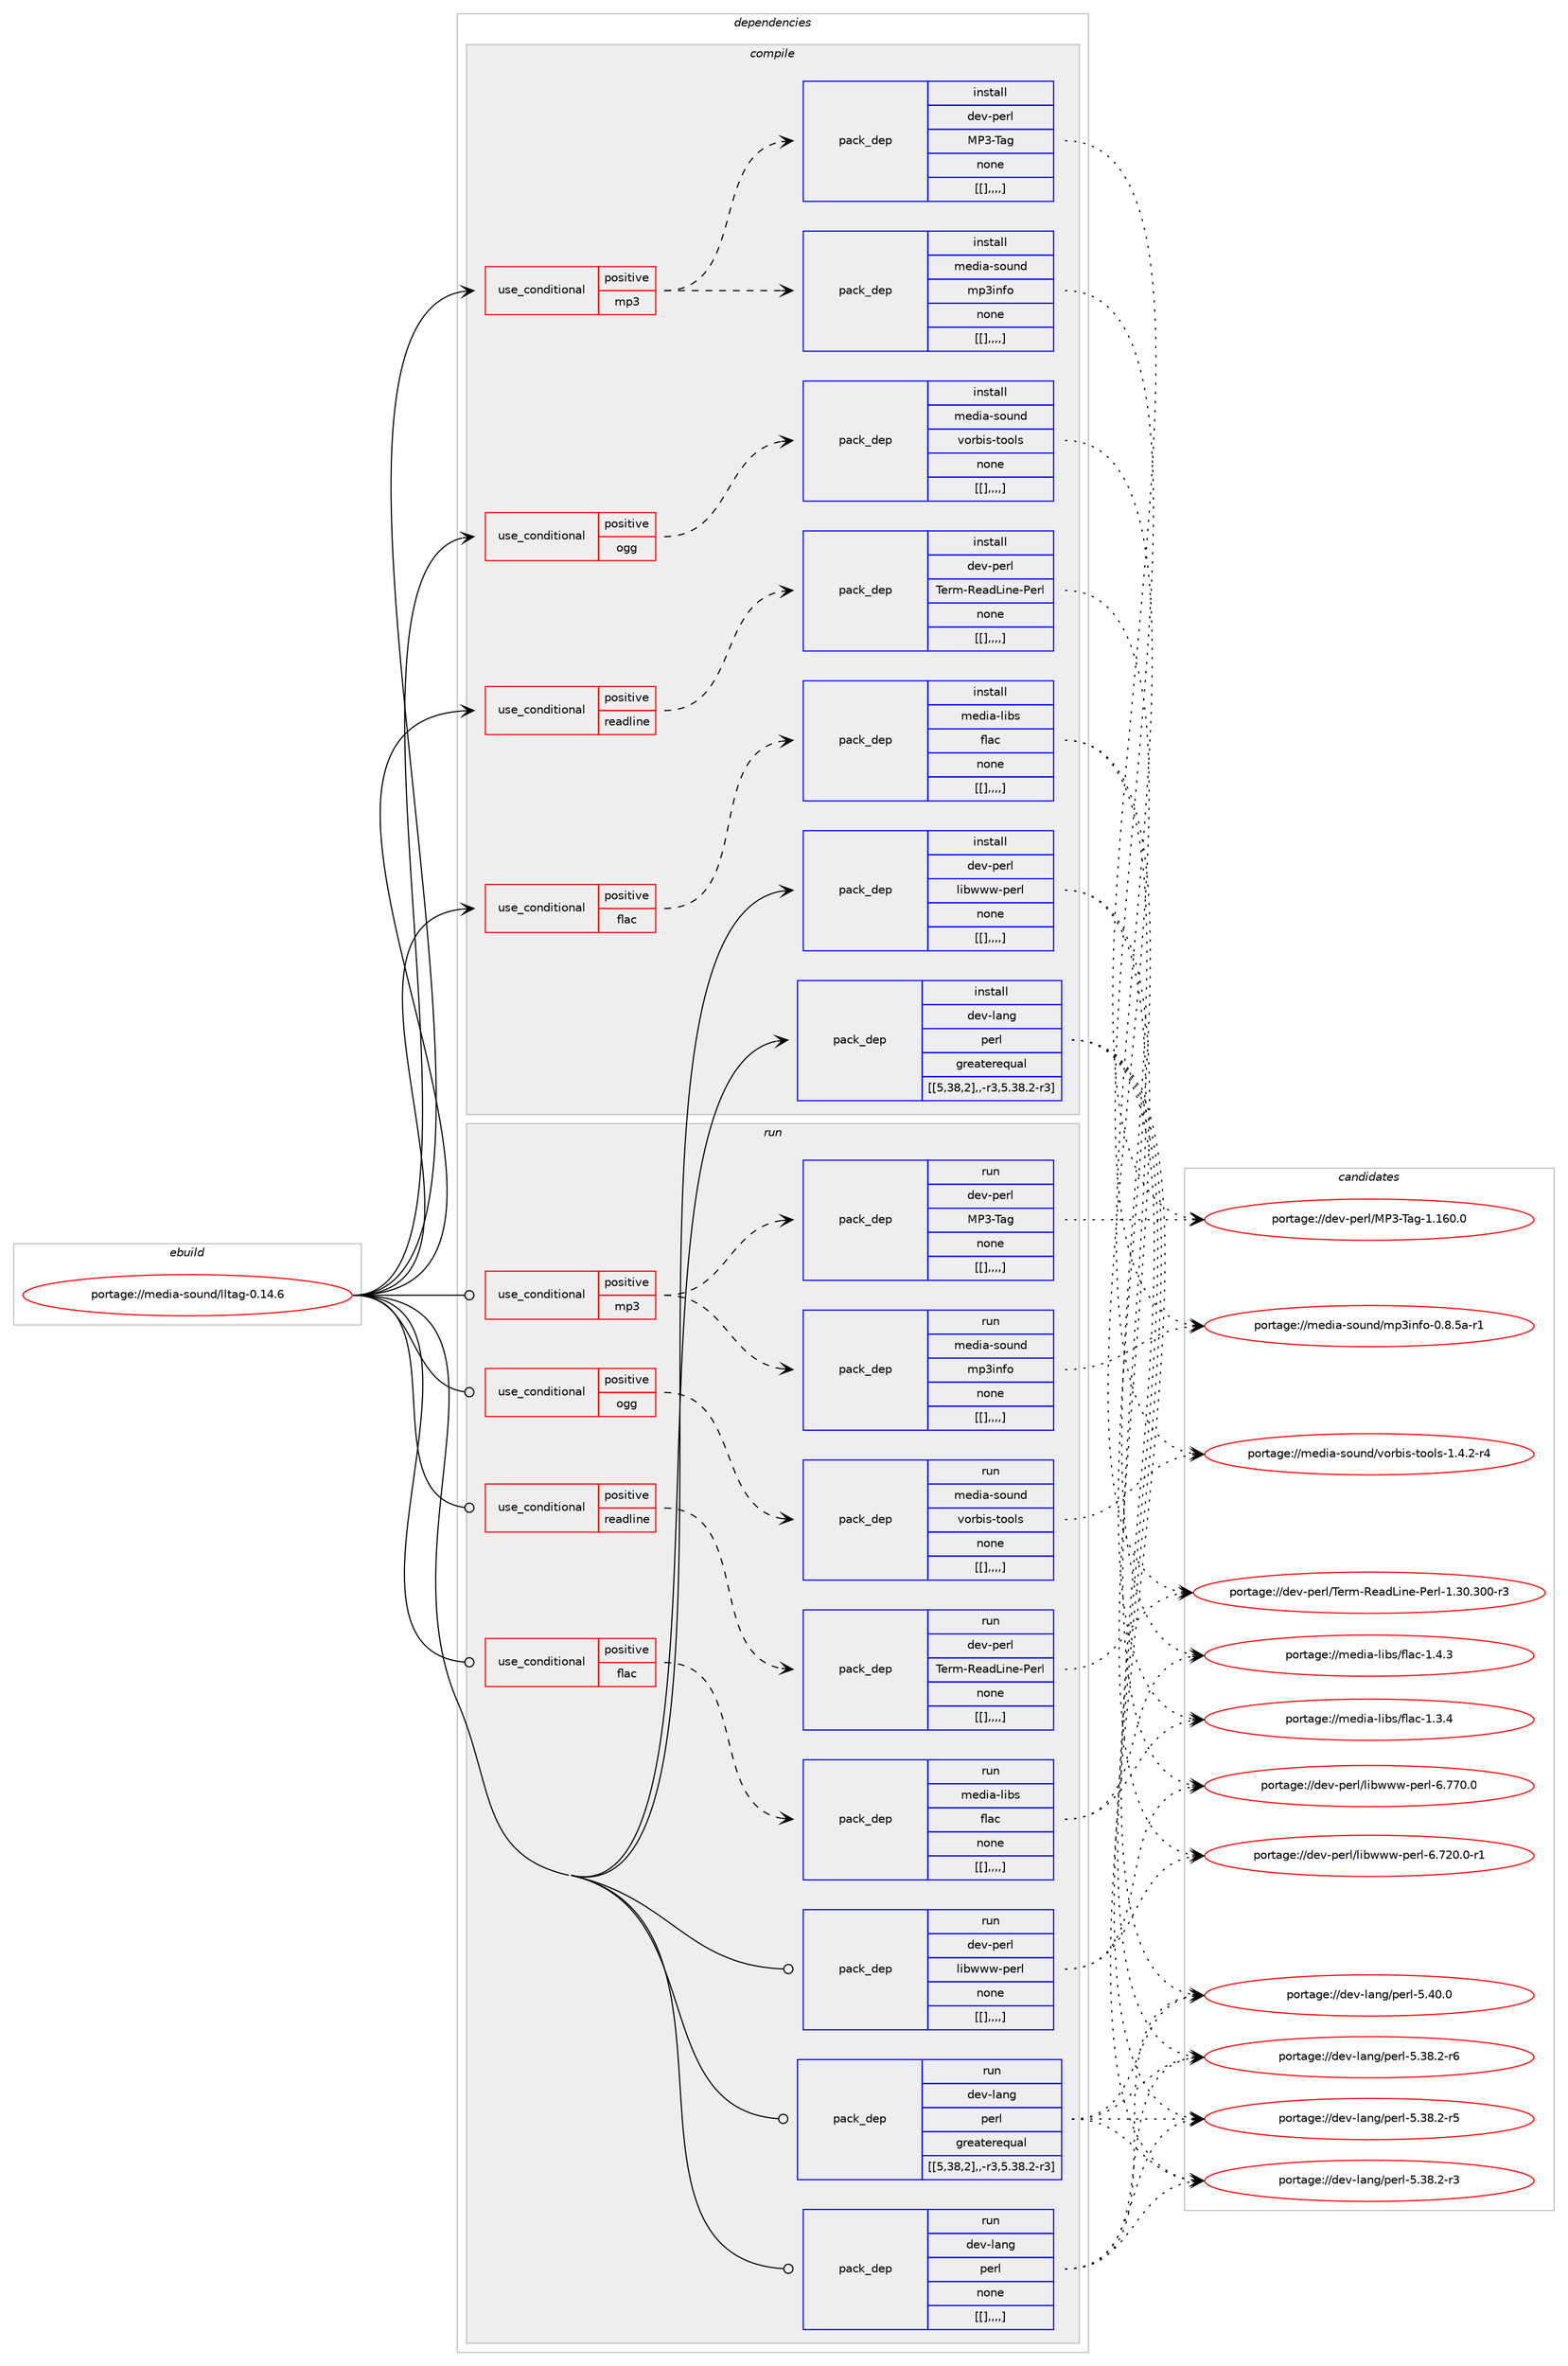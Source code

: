 digraph prolog {

# *************
# Graph options
# *************

newrank=true;
concentrate=true;
compound=true;
graph [rankdir=LR,fontname=Helvetica,fontsize=10,ranksep=1.5];#, ranksep=2.5, nodesep=0.2];
edge  [arrowhead=vee];
node  [fontname=Helvetica,fontsize=10];

# **********
# The ebuild
# **********

subgraph cluster_leftcol {
color=gray;
label=<<i>ebuild</i>>;
id [label="portage://media-sound/lltag-0.14.6", color=red, width=4, href="../media-sound/lltag-0.14.6.svg"];
}

# ****************
# The dependencies
# ****************

subgraph cluster_midcol {
color=gray;
label=<<i>dependencies</i>>;
subgraph cluster_compile {
fillcolor="#eeeeee";
style=filled;
label=<<i>compile</i>>;
subgraph cond84050 {
dependency333518 [label=<<TABLE BORDER="0" CELLBORDER="1" CELLSPACING="0" CELLPADDING="4"><TR><TD ROWSPAN="3" CELLPADDING="10">use_conditional</TD></TR><TR><TD>positive</TD></TR><TR><TD>flac</TD></TR></TABLE>>, shape=none, color=red];
subgraph pack246843 {
dependency333519 [label=<<TABLE BORDER="0" CELLBORDER="1" CELLSPACING="0" CELLPADDING="4" WIDTH="220"><TR><TD ROWSPAN="6" CELLPADDING="30">pack_dep</TD></TR><TR><TD WIDTH="110">install</TD></TR><TR><TD>media-libs</TD></TR><TR><TD>flac</TD></TR><TR><TD>none</TD></TR><TR><TD>[[],,,,]</TD></TR></TABLE>>, shape=none, color=blue];
}
dependency333518:e -> dependency333519:w [weight=20,style="dashed",arrowhead="vee"];
}
id:e -> dependency333518:w [weight=20,style="solid",arrowhead="vee"];
subgraph cond84051 {
dependency333520 [label=<<TABLE BORDER="0" CELLBORDER="1" CELLSPACING="0" CELLPADDING="4"><TR><TD ROWSPAN="3" CELLPADDING="10">use_conditional</TD></TR><TR><TD>positive</TD></TR><TR><TD>mp3</TD></TR></TABLE>>, shape=none, color=red];
subgraph pack246844 {
dependency333521 [label=<<TABLE BORDER="0" CELLBORDER="1" CELLSPACING="0" CELLPADDING="4" WIDTH="220"><TR><TD ROWSPAN="6" CELLPADDING="30">pack_dep</TD></TR><TR><TD WIDTH="110">install</TD></TR><TR><TD>dev-perl</TD></TR><TR><TD>MP3-Tag</TD></TR><TR><TD>none</TD></TR><TR><TD>[[],,,,]</TD></TR></TABLE>>, shape=none, color=blue];
}
dependency333520:e -> dependency333521:w [weight=20,style="dashed",arrowhead="vee"];
subgraph pack246845 {
dependency333522 [label=<<TABLE BORDER="0" CELLBORDER="1" CELLSPACING="0" CELLPADDING="4" WIDTH="220"><TR><TD ROWSPAN="6" CELLPADDING="30">pack_dep</TD></TR><TR><TD WIDTH="110">install</TD></TR><TR><TD>media-sound</TD></TR><TR><TD>mp3info</TD></TR><TR><TD>none</TD></TR><TR><TD>[[],,,,]</TD></TR></TABLE>>, shape=none, color=blue];
}
dependency333520:e -> dependency333522:w [weight=20,style="dashed",arrowhead="vee"];
}
id:e -> dependency333520:w [weight=20,style="solid",arrowhead="vee"];
subgraph cond84052 {
dependency333523 [label=<<TABLE BORDER="0" CELLBORDER="1" CELLSPACING="0" CELLPADDING="4"><TR><TD ROWSPAN="3" CELLPADDING="10">use_conditional</TD></TR><TR><TD>positive</TD></TR><TR><TD>ogg</TD></TR></TABLE>>, shape=none, color=red];
subgraph pack246846 {
dependency333524 [label=<<TABLE BORDER="0" CELLBORDER="1" CELLSPACING="0" CELLPADDING="4" WIDTH="220"><TR><TD ROWSPAN="6" CELLPADDING="30">pack_dep</TD></TR><TR><TD WIDTH="110">install</TD></TR><TR><TD>media-sound</TD></TR><TR><TD>vorbis-tools</TD></TR><TR><TD>none</TD></TR><TR><TD>[[],,,,]</TD></TR></TABLE>>, shape=none, color=blue];
}
dependency333523:e -> dependency333524:w [weight=20,style="dashed",arrowhead="vee"];
}
id:e -> dependency333523:w [weight=20,style="solid",arrowhead="vee"];
subgraph cond84053 {
dependency333525 [label=<<TABLE BORDER="0" CELLBORDER="1" CELLSPACING="0" CELLPADDING="4"><TR><TD ROWSPAN="3" CELLPADDING="10">use_conditional</TD></TR><TR><TD>positive</TD></TR><TR><TD>readline</TD></TR></TABLE>>, shape=none, color=red];
subgraph pack246847 {
dependency333526 [label=<<TABLE BORDER="0" CELLBORDER="1" CELLSPACING="0" CELLPADDING="4" WIDTH="220"><TR><TD ROWSPAN="6" CELLPADDING="30">pack_dep</TD></TR><TR><TD WIDTH="110">install</TD></TR><TR><TD>dev-perl</TD></TR><TR><TD>Term-ReadLine-Perl</TD></TR><TR><TD>none</TD></TR><TR><TD>[[],,,,]</TD></TR></TABLE>>, shape=none, color=blue];
}
dependency333525:e -> dependency333526:w [weight=20,style="dashed",arrowhead="vee"];
}
id:e -> dependency333525:w [weight=20,style="solid",arrowhead="vee"];
subgraph pack246848 {
dependency333527 [label=<<TABLE BORDER="0" CELLBORDER="1" CELLSPACING="0" CELLPADDING="4" WIDTH="220"><TR><TD ROWSPAN="6" CELLPADDING="30">pack_dep</TD></TR><TR><TD WIDTH="110">install</TD></TR><TR><TD>dev-lang</TD></TR><TR><TD>perl</TD></TR><TR><TD>greaterequal</TD></TR><TR><TD>[[5,38,2],,-r3,5.38.2-r3]</TD></TR></TABLE>>, shape=none, color=blue];
}
id:e -> dependency333527:w [weight=20,style="solid",arrowhead="vee"];
subgraph pack246849 {
dependency333528 [label=<<TABLE BORDER="0" CELLBORDER="1" CELLSPACING="0" CELLPADDING="4" WIDTH="220"><TR><TD ROWSPAN="6" CELLPADDING="30">pack_dep</TD></TR><TR><TD WIDTH="110">install</TD></TR><TR><TD>dev-perl</TD></TR><TR><TD>libwww-perl</TD></TR><TR><TD>none</TD></TR><TR><TD>[[],,,,]</TD></TR></TABLE>>, shape=none, color=blue];
}
id:e -> dependency333528:w [weight=20,style="solid",arrowhead="vee"];
}
subgraph cluster_compileandrun {
fillcolor="#eeeeee";
style=filled;
label=<<i>compile and run</i>>;
}
subgraph cluster_run {
fillcolor="#eeeeee";
style=filled;
label=<<i>run</i>>;
subgraph cond84054 {
dependency333529 [label=<<TABLE BORDER="0" CELLBORDER="1" CELLSPACING="0" CELLPADDING="4"><TR><TD ROWSPAN="3" CELLPADDING="10">use_conditional</TD></TR><TR><TD>positive</TD></TR><TR><TD>flac</TD></TR></TABLE>>, shape=none, color=red];
subgraph pack246850 {
dependency333530 [label=<<TABLE BORDER="0" CELLBORDER="1" CELLSPACING="0" CELLPADDING="4" WIDTH="220"><TR><TD ROWSPAN="6" CELLPADDING="30">pack_dep</TD></TR><TR><TD WIDTH="110">run</TD></TR><TR><TD>media-libs</TD></TR><TR><TD>flac</TD></TR><TR><TD>none</TD></TR><TR><TD>[[],,,,]</TD></TR></TABLE>>, shape=none, color=blue];
}
dependency333529:e -> dependency333530:w [weight=20,style="dashed",arrowhead="vee"];
}
id:e -> dependency333529:w [weight=20,style="solid",arrowhead="odot"];
subgraph cond84055 {
dependency333531 [label=<<TABLE BORDER="0" CELLBORDER="1" CELLSPACING="0" CELLPADDING="4"><TR><TD ROWSPAN="3" CELLPADDING="10">use_conditional</TD></TR><TR><TD>positive</TD></TR><TR><TD>mp3</TD></TR></TABLE>>, shape=none, color=red];
subgraph pack246851 {
dependency333532 [label=<<TABLE BORDER="0" CELLBORDER="1" CELLSPACING="0" CELLPADDING="4" WIDTH="220"><TR><TD ROWSPAN="6" CELLPADDING="30">pack_dep</TD></TR><TR><TD WIDTH="110">run</TD></TR><TR><TD>dev-perl</TD></TR><TR><TD>MP3-Tag</TD></TR><TR><TD>none</TD></TR><TR><TD>[[],,,,]</TD></TR></TABLE>>, shape=none, color=blue];
}
dependency333531:e -> dependency333532:w [weight=20,style="dashed",arrowhead="vee"];
subgraph pack246852 {
dependency333533 [label=<<TABLE BORDER="0" CELLBORDER="1" CELLSPACING="0" CELLPADDING="4" WIDTH="220"><TR><TD ROWSPAN="6" CELLPADDING="30">pack_dep</TD></TR><TR><TD WIDTH="110">run</TD></TR><TR><TD>media-sound</TD></TR><TR><TD>mp3info</TD></TR><TR><TD>none</TD></TR><TR><TD>[[],,,,]</TD></TR></TABLE>>, shape=none, color=blue];
}
dependency333531:e -> dependency333533:w [weight=20,style="dashed",arrowhead="vee"];
}
id:e -> dependency333531:w [weight=20,style="solid",arrowhead="odot"];
subgraph cond84056 {
dependency333534 [label=<<TABLE BORDER="0" CELLBORDER="1" CELLSPACING="0" CELLPADDING="4"><TR><TD ROWSPAN="3" CELLPADDING="10">use_conditional</TD></TR><TR><TD>positive</TD></TR><TR><TD>ogg</TD></TR></TABLE>>, shape=none, color=red];
subgraph pack246853 {
dependency333535 [label=<<TABLE BORDER="0" CELLBORDER="1" CELLSPACING="0" CELLPADDING="4" WIDTH="220"><TR><TD ROWSPAN="6" CELLPADDING="30">pack_dep</TD></TR><TR><TD WIDTH="110">run</TD></TR><TR><TD>media-sound</TD></TR><TR><TD>vorbis-tools</TD></TR><TR><TD>none</TD></TR><TR><TD>[[],,,,]</TD></TR></TABLE>>, shape=none, color=blue];
}
dependency333534:e -> dependency333535:w [weight=20,style="dashed",arrowhead="vee"];
}
id:e -> dependency333534:w [weight=20,style="solid",arrowhead="odot"];
subgraph cond84057 {
dependency333536 [label=<<TABLE BORDER="0" CELLBORDER="1" CELLSPACING="0" CELLPADDING="4"><TR><TD ROWSPAN="3" CELLPADDING="10">use_conditional</TD></TR><TR><TD>positive</TD></TR><TR><TD>readline</TD></TR></TABLE>>, shape=none, color=red];
subgraph pack246854 {
dependency333537 [label=<<TABLE BORDER="0" CELLBORDER="1" CELLSPACING="0" CELLPADDING="4" WIDTH="220"><TR><TD ROWSPAN="6" CELLPADDING="30">pack_dep</TD></TR><TR><TD WIDTH="110">run</TD></TR><TR><TD>dev-perl</TD></TR><TR><TD>Term-ReadLine-Perl</TD></TR><TR><TD>none</TD></TR><TR><TD>[[],,,,]</TD></TR></TABLE>>, shape=none, color=blue];
}
dependency333536:e -> dependency333537:w [weight=20,style="dashed",arrowhead="vee"];
}
id:e -> dependency333536:w [weight=20,style="solid",arrowhead="odot"];
subgraph pack246855 {
dependency333538 [label=<<TABLE BORDER="0" CELLBORDER="1" CELLSPACING="0" CELLPADDING="4" WIDTH="220"><TR><TD ROWSPAN="6" CELLPADDING="30">pack_dep</TD></TR><TR><TD WIDTH="110">run</TD></TR><TR><TD>dev-lang</TD></TR><TR><TD>perl</TD></TR><TR><TD>greaterequal</TD></TR><TR><TD>[[5,38,2],,-r3,5.38.2-r3]</TD></TR></TABLE>>, shape=none, color=blue];
}
id:e -> dependency333538:w [weight=20,style="solid",arrowhead="odot"];
subgraph pack246856 {
dependency333539 [label=<<TABLE BORDER="0" CELLBORDER="1" CELLSPACING="0" CELLPADDING="4" WIDTH="220"><TR><TD ROWSPAN="6" CELLPADDING="30">pack_dep</TD></TR><TR><TD WIDTH="110">run</TD></TR><TR><TD>dev-lang</TD></TR><TR><TD>perl</TD></TR><TR><TD>none</TD></TR><TR><TD>[[],,,,]</TD></TR></TABLE>>, shape=none, color=blue];
}
id:e -> dependency333539:w [weight=20,style="solid",arrowhead="odot"];
subgraph pack246857 {
dependency333540 [label=<<TABLE BORDER="0" CELLBORDER="1" CELLSPACING="0" CELLPADDING="4" WIDTH="220"><TR><TD ROWSPAN="6" CELLPADDING="30">pack_dep</TD></TR><TR><TD WIDTH="110">run</TD></TR><TR><TD>dev-perl</TD></TR><TR><TD>libwww-perl</TD></TR><TR><TD>none</TD></TR><TR><TD>[[],,,,]</TD></TR></TABLE>>, shape=none, color=blue];
}
id:e -> dependency333540:w [weight=20,style="solid",arrowhead="odot"];
}
}

# **************
# The candidates
# **************

subgraph cluster_choices {
rank=same;
color=gray;
label=<<i>candidates</i>>;

subgraph choice246843 {
color=black;
nodesep=1;
choice109101100105974510810598115471021089799454946524651 [label="portage://media-libs/flac-1.4.3", color=red, width=4,href="../media-libs/flac-1.4.3.svg"];
choice109101100105974510810598115471021089799454946514652 [label="portage://media-libs/flac-1.3.4", color=red, width=4,href="../media-libs/flac-1.3.4.svg"];
dependency333519:e -> choice109101100105974510810598115471021089799454946524651:w [style=dotted,weight="100"];
dependency333519:e -> choice109101100105974510810598115471021089799454946514652:w [style=dotted,weight="100"];
}
subgraph choice246844 {
color=black;
nodesep=1;
choice10010111845112101114108477780514584971034549464954484648 [label="portage://dev-perl/MP3-Tag-1.160.0", color=red, width=4,href="../dev-perl/MP3-Tag-1.160.0.svg"];
dependency333521:e -> choice10010111845112101114108477780514584971034549464954484648:w [style=dotted,weight="100"];
}
subgraph choice246845 {
color=black;
nodesep=1;
choice10910110010597451151111171101004710911251105110102111454846564653974511449 [label="portage://media-sound/mp3info-0.8.5a-r1", color=red, width=4,href="../media-sound/mp3info-0.8.5a-r1.svg"];
dependency333522:e -> choice10910110010597451151111171101004710911251105110102111454846564653974511449:w [style=dotted,weight="100"];
}
subgraph choice246846 {
color=black;
nodesep=1;
choice10910110010597451151111171101004711811111498105115451161111111081154549465246504511452 [label="portage://media-sound/vorbis-tools-1.4.2-r4", color=red, width=4,href="../media-sound/vorbis-tools-1.4.2-r4.svg"];
dependency333524:e -> choice10910110010597451151111171101004711811111498105115451161111111081154549465246504511452:w [style=dotted,weight="100"];
}
subgraph choice246847 {
color=black;
nodesep=1;
choice1001011184511210111410847841011141094582101971007610511010145801011141084549465148465148484511451 [label="portage://dev-perl/Term-ReadLine-Perl-1.30.300-r3", color=red, width=4,href="../dev-perl/Term-ReadLine-Perl-1.30.300-r3.svg"];
dependency333526:e -> choice1001011184511210111410847841011141094582101971007610511010145801011141084549465148465148484511451:w [style=dotted,weight="100"];
}
subgraph choice246848 {
color=black;
nodesep=1;
choice10010111845108971101034711210111410845534652484648 [label="portage://dev-lang/perl-5.40.0", color=red, width=4,href="../dev-lang/perl-5.40.0.svg"];
choice100101118451089711010347112101114108455346515646504511454 [label="portage://dev-lang/perl-5.38.2-r6", color=red, width=4,href="../dev-lang/perl-5.38.2-r6.svg"];
choice100101118451089711010347112101114108455346515646504511453 [label="portage://dev-lang/perl-5.38.2-r5", color=red, width=4,href="../dev-lang/perl-5.38.2-r5.svg"];
choice100101118451089711010347112101114108455346515646504511451 [label="portage://dev-lang/perl-5.38.2-r3", color=red, width=4,href="../dev-lang/perl-5.38.2-r3.svg"];
dependency333527:e -> choice10010111845108971101034711210111410845534652484648:w [style=dotted,weight="100"];
dependency333527:e -> choice100101118451089711010347112101114108455346515646504511454:w [style=dotted,weight="100"];
dependency333527:e -> choice100101118451089711010347112101114108455346515646504511453:w [style=dotted,weight="100"];
dependency333527:e -> choice100101118451089711010347112101114108455346515646504511451:w [style=dotted,weight="100"];
}
subgraph choice246849 {
color=black;
nodesep=1;
choice100101118451121011141084710810598119119119451121011141084554465555484648 [label="portage://dev-perl/libwww-perl-6.770.0", color=red, width=4,href="../dev-perl/libwww-perl-6.770.0.svg"];
choice1001011184511210111410847108105981191191194511210111410845544655504846484511449 [label="portage://dev-perl/libwww-perl-6.720.0-r1", color=red, width=4,href="../dev-perl/libwww-perl-6.720.0-r1.svg"];
dependency333528:e -> choice100101118451121011141084710810598119119119451121011141084554465555484648:w [style=dotted,weight="100"];
dependency333528:e -> choice1001011184511210111410847108105981191191194511210111410845544655504846484511449:w [style=dotted,weight="100"];
}
subgraph choice246850 {
color=black;
nodesep=1;
choice109101100105974510810598115471021089799454946524651 [label="portage://media-libs/flac-1.4.3", color=red, width=4,href="../media-libs/flac-1.4.3.svg"];
choice109101100105974510810598115471021089799454946514652 [label="portage://media-libs/flac-1.3.4", color=red, width=4,href="../media-libs/flac-1.3.4.svg"];
dependency333530:e -> choice109101100105974510810598115471021089799454946524651:w [style=dotted,weight="100"];
dependency333530:e -> choice109101100105974510810598115471021089799454946514652:w [style=dotted,weight="100"];
}
subgraph choice246851 {
color=black;
nodesep=1;
choice10010111845112101114108477780514584971034549464954484648 [label="portage://dev-perl/MP3-Tag-1.160.0", color=red, width=4,href="../dev-perl/MP3-Tag-1.160.0.svg"];
dependency333532:e -> choice10010111845112101114108477780514584971034549464954484648:w [style=dotted,weight="100"];
}
subgraph choice246852 {
color=black;
nodesep=1;
choice10910110010597451151111171101004710911251105110102111454846564653974511449 [label="portage://media-sound/mp3info-0.8.5a-r1", color=red, width=4,href="../media-sound/mp3info-0.8.5a-r1.svg"];
dependency333533:e -> choice10910110010597451151111171101004710911251105110102111454846564653974511449:w [style=dotted,weight="100"];
}
subgraph choice246853 {
color=black;
nodesep=1;
choice10910110010597451151111171101004711811111498105115451161111111081154549465246504511452 [label="portage://media-sound/vorbis-tools-1.4.2-r4", color=red, width=4,href="../media-sound/vorbis-tools-1.4.2-r4.svg"];
dependency333535:e -> choice10910110010597451151111171101004711811111498105115451161111111081154549465246504511452:w [style=dotted,weight="100"];
}
subgraph choice246854 {
color=black;
nodesep=1;
choice1001011184511210111410847841011141094582101971007610511010145801011141084549465148465148484511451 [label="portage://dev-perl/Term-ReadLine-Perl-1.30.300-r3", color=red, width=4,href="../dev-perl/Term-ReadLine-Perl-1.30.300-r3.svg"];
dependency333537:e -> choice1001011184511210111410847841011141094582101971007610511010145801011141084549465148465148484511451:w [style=dotted,weight="100"];
}
subgraph choice246855 {
color=black;
nodesep=1;
choice10010111845108971101034711210111410845534652484648 [label="portage://dev-lang/perl-5.40.0", color=red, width=4,href="../dev-lang/perl-5.40.0.svg"];
choice100101118451089711010347112101114108455346515646504511454 [label="portage://dev-lang/perl-5.38.2-r6", color=red, width=4,href="../dev-lang/perl-5.38.2-r6.svg"];
choice100101118451089711010347112101114108455346515646504511453 [label="portage://dev-lang/perl-5.38.2-r5", color=red, width=4,href="../dev-lang/perl-5.38.2-r5.svg"];
choice100101118451089711010347112101114108455346515646504511451 [label="portage://dev-lang/perl-5.38.2-r3", color=red, width=4,href="../dev-lang/perl-5.38.2-r3.svg"];
dependency333538:e -> choice10010111845108971101034711210111410845534652484648:w [style=dotted,weight="100"];
dependency333538:e -> choice100101118451089711010347112101114108455346515646504511454:w [style=dotted,weight="100"];
dependency333538:e -> choice100101118451089711010347112101114108455346515646504511453:w [style=dotted,weight="100"];
dependency333538:e -> choice100101118451089711010347112101114108455346515646504511451:w [style=dotted,weight="100"];
}
subgraph choice246856 {
color=black;
nodesep=1;
choice10010111845108971101034711210111410845534652484648 [label="portage://dev-lang/perl-5.40.0", color=red, width=4,href="../dev-lang/perl-5.40.0.svg"];
choice100101118451089711010347112101114108455346515646504511454 [label="portage://dev-lang/perl-5.38.2-r6", color=red, width=4,href="../dev-lang/perl-5.38.2-r6.svg"];
choice100101118451089711010347112101114108455346515646504511453 [label="portage://dev-lang/perl-5.38.2-r5", color=red, width=4,href="../dev-lang/perl-5.38.2-r5.svg"];
choice100101118451089711010347112101114108455346515646504511451 [label="portage://dev-lang/perl-5.38.2-r3", color=red, width=4,href="../dev-lang/perl-5.38.2-r3.svg"];
dependency333539:e -> choice10010111845108971101034711210111410845534652484648:w [style=dotted,weight="100"];
dependency333539:e -> choice100101118451089711010347112101114108455346515646504511454:w [style=dotted,weight="100"];
dependency333539:e -> choice100101118451089711010347112101114108455346515646504511453:w [style=dotted,weight="100"];
dependency333539:e -> choice100101118451089711010347112101114108455346515646504511451:w [style=dotted,weight="100"];
}
subgraph choice246857 {
color=black;
nodesep=1;
choice100101118451121011141084710810598119119119451121011141084554465555484648 [label="portage://dev-perl/libwww-perl-6.770.0", color=red, width=4,href="../dev-perl/libwww-perl-6.770.0.svg"];
choice1001011184511210111410847108105981191191194511210111410845544655504846484511449 [label="portage://dev-perl/libwww-perl-6.720.0-r1", color=red, width=4,href="../dev-perl/libwww-perl-6.720.0-r1.svg"];
dependency333540:e -> choice100101118451121011141084710810598119119119451121011141084554465555484648:w [style=dotted,weight="100"];
dependency333540:e -> choice1001011184511210111410847108105981191191194511210111410845544655504846484511449:w [style=dotted,weight="100"];
}
}

}
